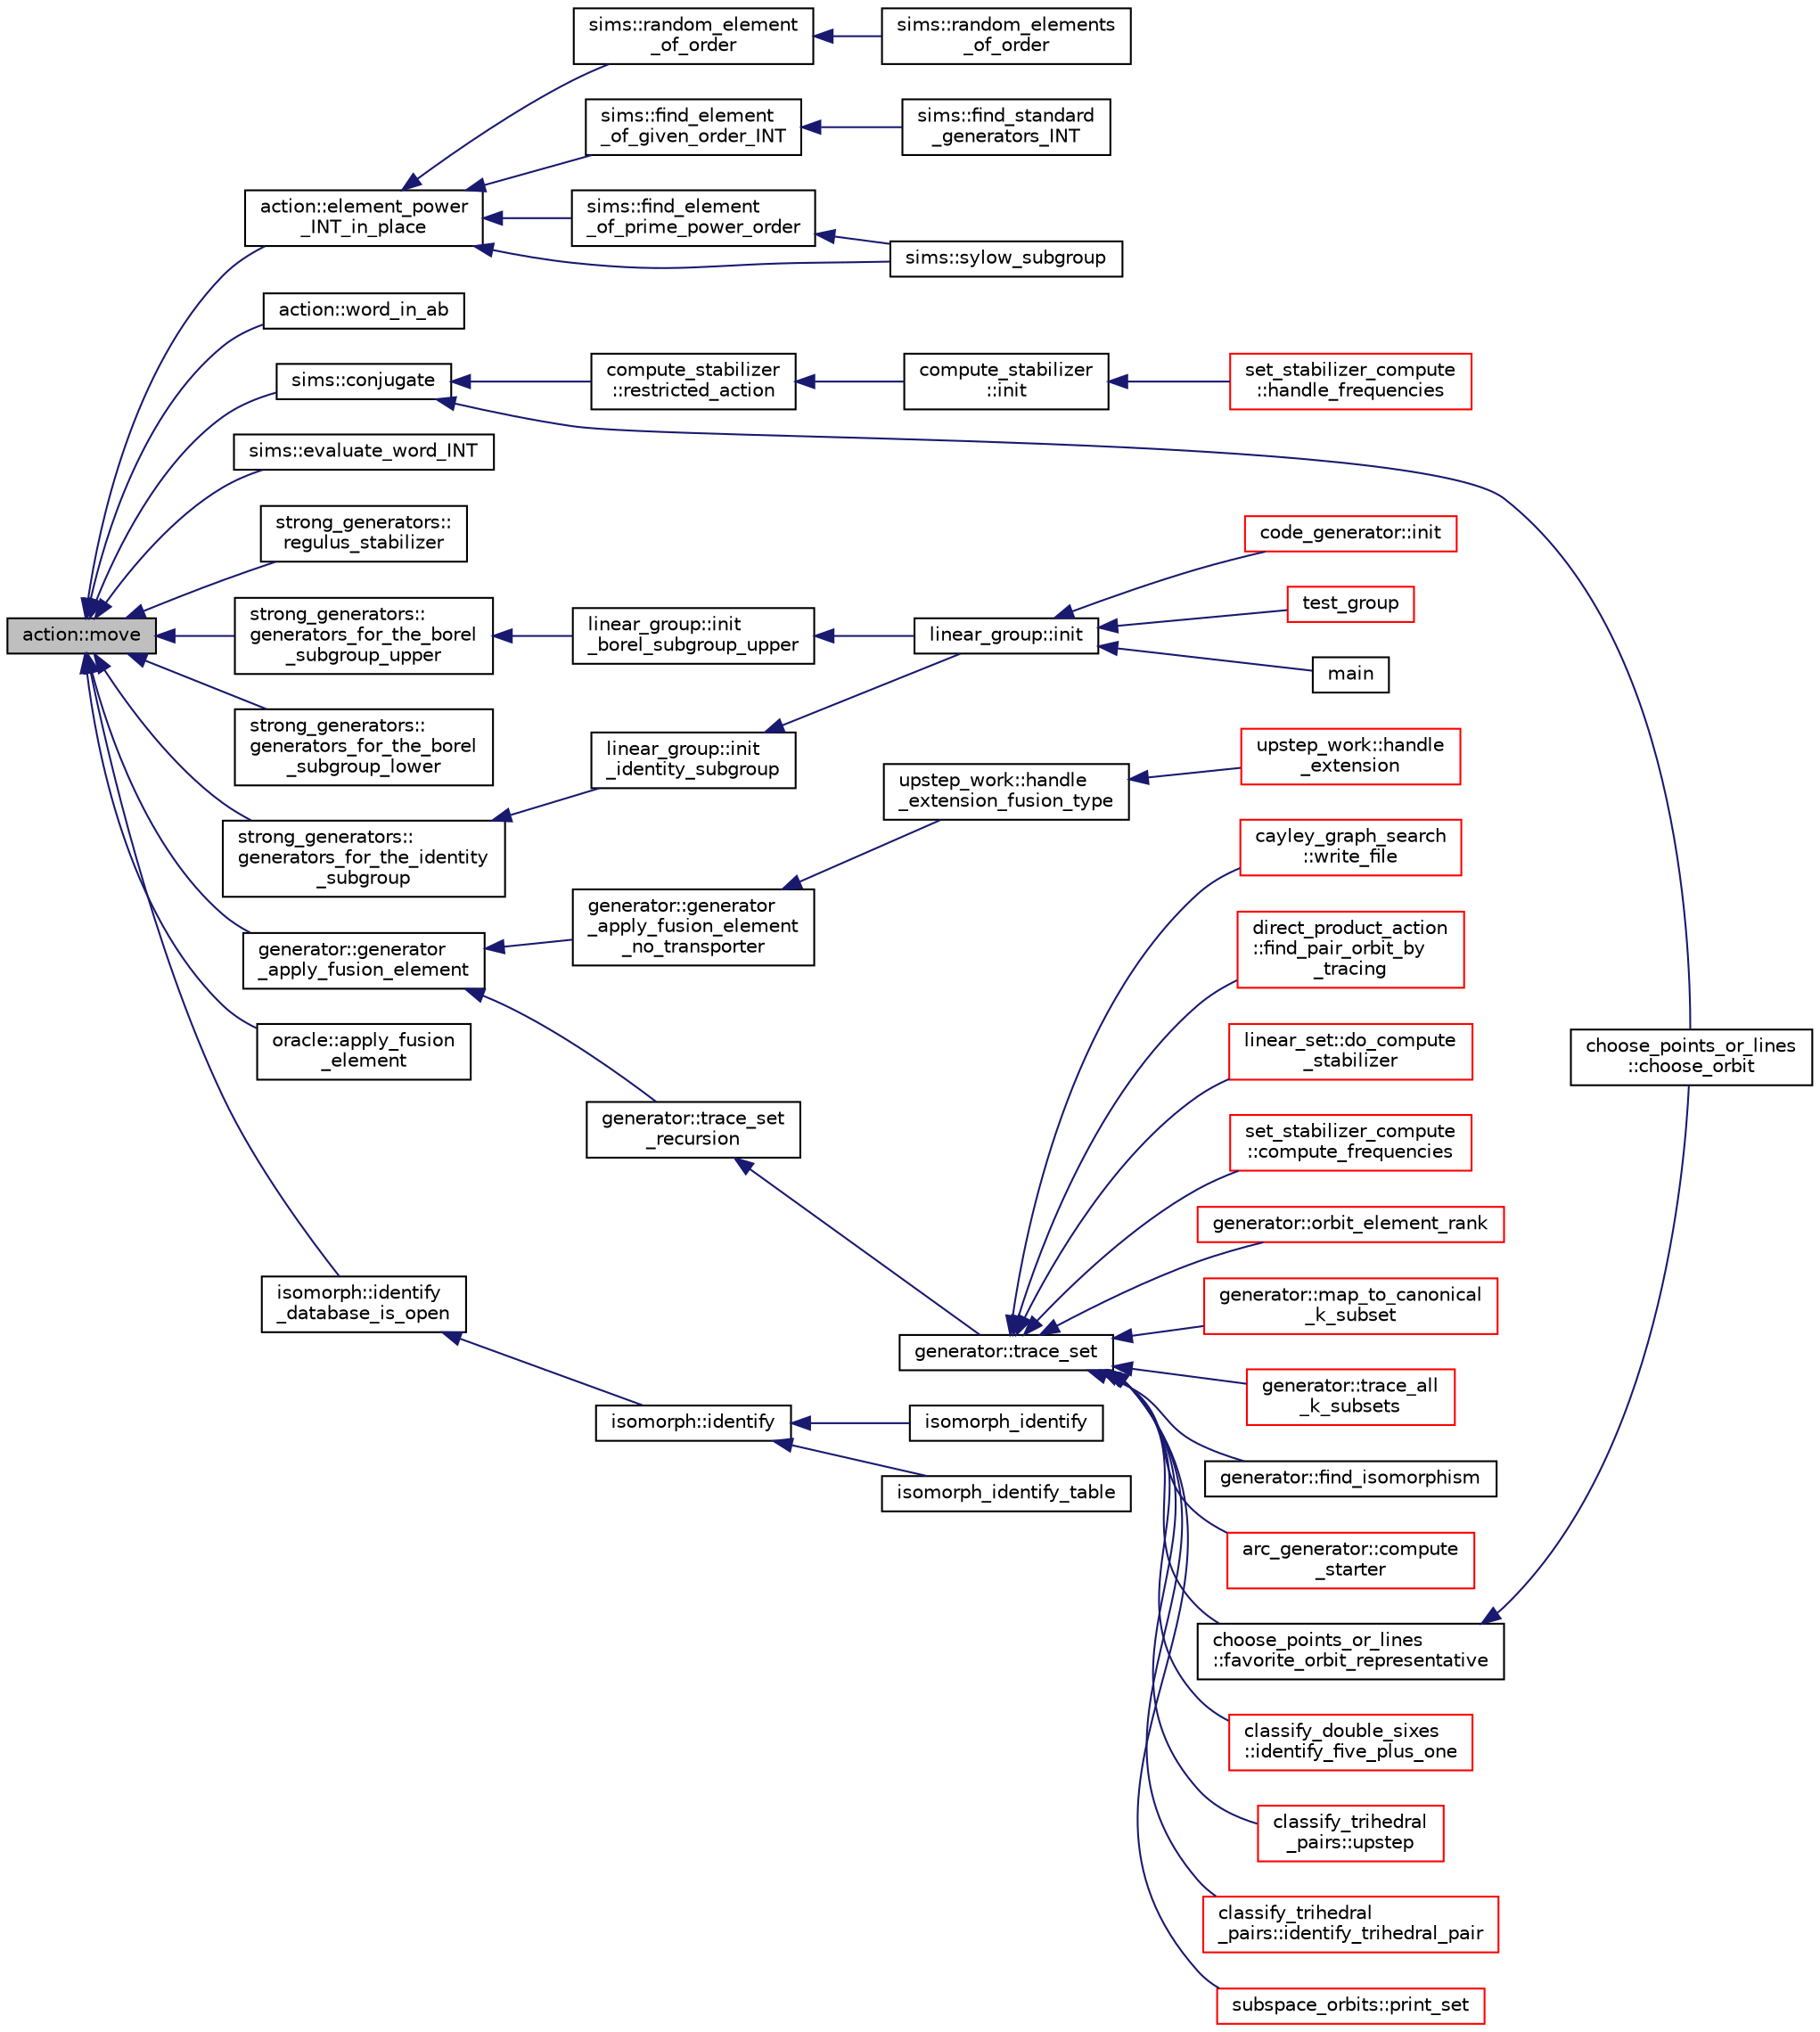 digraph "action::move"
{
  edge [fontname="Helvetica",fontsize="10",labelfontname="Helvetica",labelfontsize="10"];
  node [fontname="Helvetica",fontsize="10",shape=record];
  rankdir="LR";
  Node31445 [label="action::move",height=0.2,width=0.4,color="black", fillcolor="grey75", style="filled", fontcolor="black"];
  Node31445 -> Node31446 [dir="back",color="midnightblue",fontsize="10",style="solid",fontname="Helvetica"];
  Node31446 [label="action::element_power\l_INT_in_place",height=0.2,width=0.4,color="black", fillcolor="white", style="filled",URL="$d2/d86/classaction.html#a960e23ddda7996a5573759048949dac0"];
  Node31446 -> Node31447 [dir="back",color="midnightblue",fontsize="10",style="solid",fontname="Helvetica"];
  Node31447 [label="sims::random_element\l_of_order",height=0.2,width=0.4,color="black", fillcolor="white", style="filled",URL="$d9/df3/classsims.html#a5813a13a4b5685f8bab7d248fb12cf57"];
  Node31447 -> Node31448 [dir="back",color="midnightblue",fontsize="10",style="solid",fontname="Helvetica"];
  Node31448 [label="sims::random_elements\l_of_order",height=0.2,width=0.4,color="black", fillcolor="white", style="filled",URL="$d9/df3/classsims.html#af5aeca809be7c10df8493c1b9ef9e980"];
  Node31446 -> Node31449 [dir="back",color="midnightblue",fontsize="10",style="solid",fontname="Helvetica"];
  Node31449 [label="sims::find_element\l_of_given_order_INT",height=0.2,width=0.4,color="black", fillcolor="white", style="filled",URL="$d9/df3/classsims.html#a2747368b290225e639103bff8e32ffc9"];
  Node31449 -> Node31450 [dir="back",color="midnightblue",fontsize="10",style="solid",fontname="Helvetica"];
  Node31450 [label="sims::find_standard\l_generators_INT",height=0.2,width=0.4,color="black", fillcolor="white", style="filled",URL="$d9/df3/classsims.html#a76b4729b133fb5d7e1edaffe98a6eb5a"];
  Node31446 -> Node31451 [dir="back",color="midnightblue",fontsize="10",style="solid",fontname="Helvetica"];
  Node31451 [label="sims::find_element\l_of_prime_power_order",height=0.2,width=0.4,color="black", fillcolor="white", style="filled",URL="$d9/df3/classsims.html#aaa2d4a5f8ebb39fab9149d99b4d38fbc"];
  Node31451 -> Node31452 [dir="back",color="midnightblue",fontsize="10",style="solid",fontname="Helvetica"];
  Node31452 [label="sims::sylow_subgroup",height=0.2,width=0.4,color="black", fillcolor="white", style="filled",URL="$d9/df3/classsims.html#addc6f348759a62efab9c5d5b58ad3f61"];
  Node31446 -> Node31452 [dir="back",color="midnightblue",fontsize="10",style="solid",fontname="Helvetica"];
  Node31445 -> Node31453 [dir="back",color="midnightblue",fontsize="10",style="solid",fontname="Helvetica"];
  Node31453 [label="action::word_in_ab",height=0.2,width=0.4,color="black", fillcolor="white", style="filled",URL="$d2/d86/classaction.html#a2865dfcc24da629c84dd37e121793101"];
  Node31445 -> Node31454 [dir="back",color="midnightblue",fontsize="10",style="solid",fontname="Helvetica"];
  Node31454 [label="sims::conjugate",height=0.2,width=0.4,color="black", fillcolor="white", style="filled",URL="$d9/df3/classsims.html#ae5fdcadcb51929b4f5c02347384d8b8d"];
  Node31454 -> Node31455 [dir="back",color="midnightblue",fontsize="10",style="solid",fontname="Helvetica"];
  Node31455 [label="compute_stabilizer\l::restricted_action",height=0.2,width=0.4,color="black", fillcolor="white", style="filled",URL="$d8/d30/classcompute__stabilizer.html#a895df470da0ac14f812c3c4b6f2280b9"];
  Node31455 -> Node31456 [dir="back",color="midnightblue",fontsize="10",style="solid",fontname="Helvetica"];
  Node31456 [label="compute_stabilizer\l::init",height=0.2,width=0.4,color="black", fillcolor="white", style="filled",URL="$d8/d30/classcompute__stabilizer.html#a36a1729430f317a65559220a8206a7d7"];
  Node31456 -> Node31457 [dir="back",color="midnightblue",fontsize="10",style="solid",fontname="Helvetica"];
  Node31457 [label="set_stabilizer_compute\l::handle_frequencies",height=0.2,width=0.4,color="red", fillcolor="white", style="filled",URL="$d8/dc6/classset__stabilizer__compute.html#a247c31bc3f19f22dadbfd7607cbaaa78"];
  Node31454 -> Node31466 [dir="back",color="midnightblue",fontsize="10",style="solid",fontname="Helvetica"];
  Node31466 [label="choose_points_or_lines\l::choose_orbit",height=0.2,width=0.4,color="black", fillcolor="white", style="filled",URL="$d6/d75/classchoose__points__or__lines.html#a17def7dc2b9407b483d887fb24fab74d"];
  Node31445 -> Node31467 [dir="back",color="midnightblue",fontsize="10",style="solid",fontname="Helvetica"];
  Node31467 [label="sims::evaluate_word_INT",height=0.2,width=0.4,color="black", fillcolor="white", style="filled",URL="$d9/df3/classsims.html#aac8aa3cabbbd4180db8c647156d0f7d4"];
  Node31445 -> Node31468 [dir="back",color="midnightblue",fontsize="10",style="solid",fontname="Helvetica"];
  Node31468 [label="strong_generators::\lregulus_stabilizer",height=0.2,width=0.4,color="black", fillcolor="white", style="filled",URL="$dc/d09/classstrong__generators.html#a32e999d14b4168695f2e775ddf2ed7e7"];
  Node31445 -> Node31469 [dir="back",color="midnightblue",fontsize="10",style="solid",fontname="Helvetica"];
  Node31469 [label="strong_generators::\lgenerators_for_the_borel\l_subgroup_upper",height=0.2,width=0.4,color="black", fillcolor="white", style="filled",URL="$dc/d09/classstrong__generators.html#ad2b78850e421039116d2ba4bb4939729"];
  Node31469 -> Node31470 [dir="back",color="midnightblue",fontsize="10",style="solid",fontname="Helvetica"];
  Node31470 [label="linear_group::init\l_borel_subgroup_upper",height=0.2,width=0.4,color="black", fillcolor="white", style="filled",URL="$df/d5a/classlinear__group.html#a7d25e5c41bc3bf53a0c5063082055344"];
  Node31470 -> Node31471 [dir="back",color="midnightblue",fontsize="10",style="solid",fontname="Helvetica"];
  Node31471 [label="linear_group::init",height=0.2,width=0.4,color="black", fillcolor="white", style="filled",URL="$df/d5a/classlinear__group.html#a8119aa9b882192ab422b12614b259f28"];
  Node31471 -> Node31472 [dir="back",color="midnightblue",fontsize="10",style="solid",fontname="Helvetica"];
  Node31472 [label="code_generator::init",height=0.2,width=0.4,color="red", fillcolor="white", style="filled",URL="$db/d37/classcode__generator.html#acfaa1e8badf6f30255203f499b130af8"];
  Node31471 -> Node31474 [dir="back",color="midnightblue",fontsize="10",style="solid",fontname="Helvetica"];
  Node31474 [label="test_group",height=0.2,width=0.4,color="red", fillcolor="white", style="filled",URL="$d8/d03/analyze__q__designs_8_c.html#ad03444358d0b46e7aa4d88a806b44925"];
  Node31471 -> Node31476 [dir="back",color="midnightblue",fontsize="10",style="solid",fontname="Helvetica"];
  Node31476 [label="main",height=0.2,width=0.4,color="black", fillcolor="white", style="filled",URL="$da/dd5/subspace__orbits__main_8_c.html#a217dbf8b442f20279ea00b898af96f52"];
  Node31445 -> Node31477 [dir="back",color="midnightblue",fontsize="10",style="solid",fontname="Helvetica"];
  Node31477 [label="strong_generators::\lgenerators_for_the_borel\l_subgroup_lower",height=0.2,width=0.4,color="black", fillcolor="white", style="filled",URL="$dc/d09/classstrong__generators.html#acdadd5e5c979289f36fdaaf6a96d6243"];
  Node31445 -> Node31478 [dir="back",color="midnightblue",fontsize="10",style="solid",fontname="Helvetica"];
  Node31478 [label="strong_generators::\lgenerators_for_the_identity\l_subgroup",height=0.2,width=0.4,color="black", fillcolor="white", style="filled",URL="$dc/d09/classstrong__generators.html#a6af2f0c5e1700eefbaf90ff38892eecc"];
  Node31478 -> Node31479 [dir="back",color="midnightblue",fontsize="10",style="solid",fontname="Helvetica"];
  Node31479 [label="linear_group::init\l_identity_subgroup",height=0.2,width=0.4,color="black", fillcolor="white", style="filled",URL="$df/d5a/classlinear__group.html#a291947c5296a6411673a8272d0953c19"];
  Node31479 -> Node31471 [dir="back",color="midnightblue",fontsize="10",style="solid",fontname="Helvetica"];
  Node31445 -> Node31480 [dir="back",color="midnightblue",fontsize="10",style="solid",fontname="Helvetica"];
  Node31480 [label="generator::generator\l_apply_fusion_element",height=0.2,width=0.4,color="black", fillcolor="white", style="filled",URL="$d7/d73/classgenerator.html#a5e555672da45c6fbc2c5b2d2aa9bb537"];
  Node31480 -> Node31481 [dir="back",color="midnightblue",fontsize="10",style="solid",fontname="Helvetica"];
  Node31481 [label="generator::generator\l_apply_fusion_element\l_no_transporter",height=0.2,width=0.4,color="black", fillcolor="white", style="filled",URL="$d7/d73/classgenerator.html#af24208532adef9662cb46fbb57daa0f5"];
  Node31481 -> Node31482 [dir="back",color="midnightblue",fontsize="10",style="solid",fontname="Helvetica"];
  Node31482 [label="upstep_work::handle\l_extension_fusion_type",height=0.2,width=0.4,color="black", fillcolor="white", style="filled",URL="$d2/dd6/classupstep__work.html#a36d44fd802b8b56c9ae1d64485e5f396"];
  Node31482 -> Node31483 [dir="back",color="midnightblue",fontsize="10",style="solid",fontname="Helvetica"];
  Node31483 [label="upstep_work::handle\l_extension",height=0.2,width=0.4,color="red", fillcolor="white", style="filled",URL="$d2/dd6/classupstep__work.html#ad8ba22a74e9884f92e11340b24e6a6d6"];
  Node31480 -> Node31544 [dir="back",color="midnightblue",fontsize="10",style="solid",fontname="Helvetica"];
  Node31544 [label="generator::trace_set\l_recursion",height=0.2,width=0.4,color="black", fillcolor="white", style="filled",URL="$d7/d73/classgenerator.html#aede118133e199ff6a1a381c7da8366b4"];
  Node31544 -> Node31545 [dir="back",color="midnightblue",fontsize="10",style="solid",fontname="Helvetica"];
  Node31545 [label="generator::trace_set",height=0.2,width=0.4,color="black", fillcolor="white", style="filled",URL="$d7/d73/classgenerator.html#ae34b55cbb999d9b2aa9dacc8748de0b2"];
  Node31545 -> Node31546 [dir="back",color="midnightblue",fontsize="10",style="solid",fontname="Helvetica"];
  Node31546 [label="cayley_graph_search\l::write_file",height=0.2,width=0.4,color="red", fillcolor="white", style="filled",URL="$de/dae/classcayley__graph__search.html#a428879782c317f9a4f9524ea5d16072b"];
  Node31545 -> Node31547 [dir="back",color="midnightblue",fontsize="10",style="solid",fontname="Helvetica"];
  Node31547 [label="direct_product_action\l::find_pair_orbit_by\l_tracing",height=0.2,width=0.4,color="red", fillcolor="white", style="filled",URL="$d3/d78/classdirect__product__action.html#a3be00d7f58784ee6afd8c932fa5b7ecb"];
  Node31545 -> Node31461 [dir="back",color="midnightblue",fontsize="10",style="solid",fontname="Helvetica"];
  Node31461 [label="linear_set::do_compute\l_stabilizer",height=0.2,width=0.4,color="red", fillcolor="white", style="filled",URL="$dd/d86/classlinear__set.html#ae8f58ded28fb5370f4459cca42b7463b"];
  Node31545 -> Node31549 [dir="back",color="midnightblue",fontsize="10",style="solid",fontname="Helvetica"];
  Node31549 [label="set_stabilizer_compute\l::compute_frequencies",height=0.2,width=0.4,color="red", fillcolor="white", style="filled",URL="$d8/dc6/classset__stabilizer__compute.html#a459b73693d4f42700e03475f378c7e55"];
  Node31545 -> Node31550 [dir="back",color="midnightblue",fontsize="10",style="solid",fontname="Helvetica"];
  Node31550 [label="generator::orbit_element_rank",height=0.2,width=0.4,color="red", fillcolor="white", style="filled",URL="$d7/d73/classgenerator.html#a98e10a923dffa737fdb6ebc703d53fae"];
  Node31545 -> Node31553 [dir="back",color="midnightblue",fontsize="10",style="solid",fontname="Helvetica"];
  Node31553 [label="generator::map_to_canonical\l_k_subset",height=0.2,width=0.4,color="red", fillcolor="white", style="filled",URL="$d7/d73/classgenerator.html#acb86c3093119ba960ff942427d86f4e6"];
  Node31545 -> Node31559 [dir="back",color="midnightblue",fontsize="10",style="solid",fontname="Helvetica"];
  Node31559 [label="generator::trace_all\l_k_subsets",height=0.2,width=0.4,color="red", fillcolor="white", style="filled",URL="$d7/d73/classgenerator.html#a1fd0b36d851eb2d4e9042b8a25b951c0"];
  Node31545 -> Node31562 [dir="back",color="midnightblue",fontsize="10",style="solid",fontname="Helvetica"];
  Node31562 [label="generator::find_isomorphism",height=0.2,width=0.4,color="black", fillcolor="white", style="filled",URL="$d7/d73/classgenerator.html#a12bc0e823d0faf0e38e7b28d279339ac"];
  Node31545 -> Node31528 [dir="back",color="midnightblue",fontsize="10",style="solid",fontname="Helvetica"];
  Node31528 [label="arc_generator::compute\l_starter",height=0.2,width=0.4,color="red", fillcolor="white", style="filled",URL="$d4/d21/classarc__generator.html#aad1dcec3a1c302e743d574bd1ac857d9"];
  Node31545 -> Node31563 [dir="back",color="midnightblue",fontsize="10",style="solid",fontname="Helvetica"];
  Node31563 [label="choose_points_or_lines\l::favorite_orbit_representative",height=0.2,width=0.4,color="black", fillcolor="white", style="filled",URL="$d6/d75/classchoose__points__or__lines.html#ae2f603d9869c63a6ede08afc8e2da234"];
  Node31563 -> Node31466 [dir="back",color="midnightblue",fontsize="10",style="solid",fontname="Helvetica"];
  Node31545 -> Node31564 [dir="back",color="midnightblue",fontsize="10",style="solid",fontname="Helvetica"];
  Node31564 [label="classify_double_sixes\l::identify_five_plus_one",height=0.2,width=0.4,color="red", fillcolor="white", style="filled",URL="$dd/d23/classclassify__double__sixes.html#aa78728c03ff9c37c26413c3d1ebac85a"];
  Node31545 -> Node31572 [dir="back",color="midnightblue",fontsize="10",style="solid",fontname="Helvetica"];
  Node31572 [label="classify_trihedral\l_pairs::upstep",height=0.2,width=0.4,color="red", fillcolor="white", style="filled",URL="$d1/d21/classclassify__trihedral__pairs.html#a4134a82fca1d3962311921731ce001eb"];
  Node31545 -> Node31573 [dir="back",color="midnightblue",fontsize="10",style="solid",fontname="Helvetica"];
  Node31573 [label="classify_trihedral\l_pairs::identify_trihedral_pair",height=0.2,width=0.4,color="red", fillcolor="white", style="filled",URL="$d1/d21/classclassify__trihedral__pairs.html#a1a85f616b5043da9f7e585868b0d191d"];
  Node31545 -> Node31581 [dir="back",color="midnightblue",fontsize="10",style="solid",fontname="Helvetica"];
  Node31581 [label="subspace_orbits::print_set",height=0.2,width=0.4,color="red", fillcolor="white", style="filled",URL="$d2/d9f/classsubspace__orbits.html#a25e7fad26b5e83ab2464bcfeb50572aa"];
  Node31445 -> Node31585 [dir="back",color="midnightblue",fontsize="10",style="solid",fontname="Helvetica"];
  Node31585 [label="oracle::apply_fusion\l_element",height=0.2,width=0.4,color="black", fillcolor="white", style="filled",URL="$d7/da7/classoracle.html#a934dc7bfa4c5ad2086ce7c63de5ba536"];
  Node31445 -> Node31586 [dir="back",color="midnightblue",fontsize="10",style="solid",fontname="Helvetica"];
  Node31586 [label="isomorph::identify\l_database_is_open",height=0.2,width=0.4,color="black", fillcolor="white", style="filled",URL="$d3/d5f/classisomorph.html#a4a5d04d07ac8c2a994fa174f156dea73"];
  Node31586 -> Node31587 [dir="back",color="midnightblue",fontsize="10",style="solid",fontname="Helvetica"];
  Node31587 [label="isomorph::identify",height=0.2,width=0.4,color="black", fillcolor="white", style="filled",URL="$d3/d5f/classisomorph.html#a78ecf843b9f6ca1cfd666e222edd90ae"];
  Node31587 -> Node31588 [dir="back",color="midnightblue",fontsize="10",style="solid",fontname="Helvetica"];
  Node31588 [label="isomorph_identify",height=0.2,width=0.4,color="black", fillcolor="white", style="filled",URL="$d4/d7e/isomorph__global_8_c.html#aa0fe57c73d5668eee10a6022ada7f6a3"];
  Node31587 -> Node31589 [dir="back",color="midnightblue",fontsize="10",style="solid",fontname="Helvetica"];
  Node31589 [label="isomorph_identify_table",height=0.2,width=0.4,color="black", fillcolor="white", style="filled",URL="$d4/d7e/isomorph__global_8_c.html#a9fd19ea945561cf2a6bb5c72dd4b1cb2"];
}
